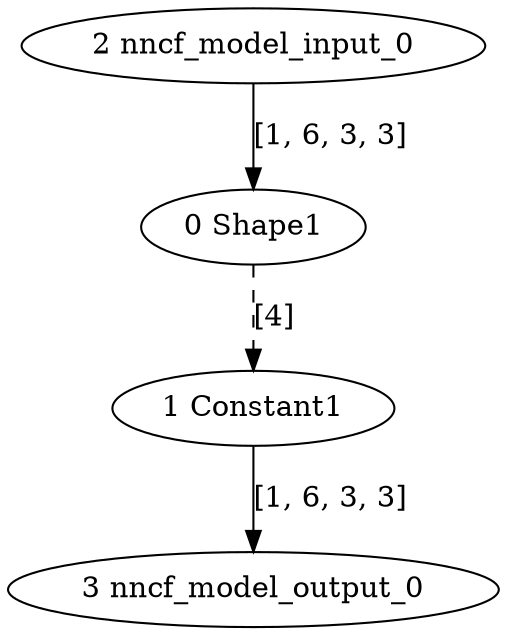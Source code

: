 strict digraph  {
"0 Shape1" [id=0, type=Shape];
"1 Constant1" [id=1, type=ConstantOfShape];
"2 nncf_model_input_0" [id=2, type=nncf_model_input];
"3 nncf_model_output_0" [id=3, type=nncf_model_output];
"0 Shape1" -> "1 Constant1"  [label="[4]", style=dashed];
"1 Constant1" -> "3 nncf_model_output_0"  [label="[1, 6, 3, 3]", style=solid];
"2 nncf_model_input_0" -> "0 Shape1"  [label="[1, 6, 3, 3]", style=solid];
}
